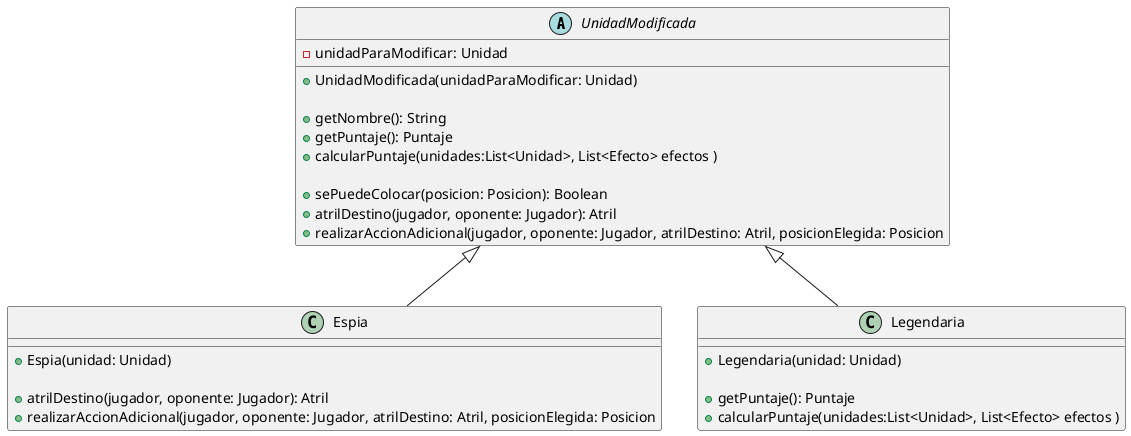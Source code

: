 @startuml



abstract class UnidadModificada{
  - unidadParaModificar: Unidad
  + UnidadModificada(unidadParaModificar: Unidad)

  + getNombre(): String
  + getPuntaje(): Puntaje
  + calcularPuntaje(unidades:List<Unidad>, List<Efecto> efectos )

  + sePuedeColocar(posicion: Posicion): Boolean
  + atrilDestino(jugador, oponente: Jugador): Atril
  + realizarAccionAdicional(jugador, oponente: Jugador, atrilDestino: Atril, posicionElegida: Posicion
}

UnidadModificada <|-- Espia
UnidadModificada <|-- Legendaria


class Espia{
  + Espia(unidad: Unidad)

  + atrilDestino(jugador, oponente: Jugador): Atril
  + realizarAccionAdicional(jugador, oponente: Jugador, atrilDestino: Atril, posicionElegida: Posicion

}

class Legendaria{
  + Legendaria(unidad: Unidad)

  + getPuntaje(): Puntaje
  + calcularPuntaje(unidades:List<Unidad>, List<Efecto> efectos )

}

@enduml